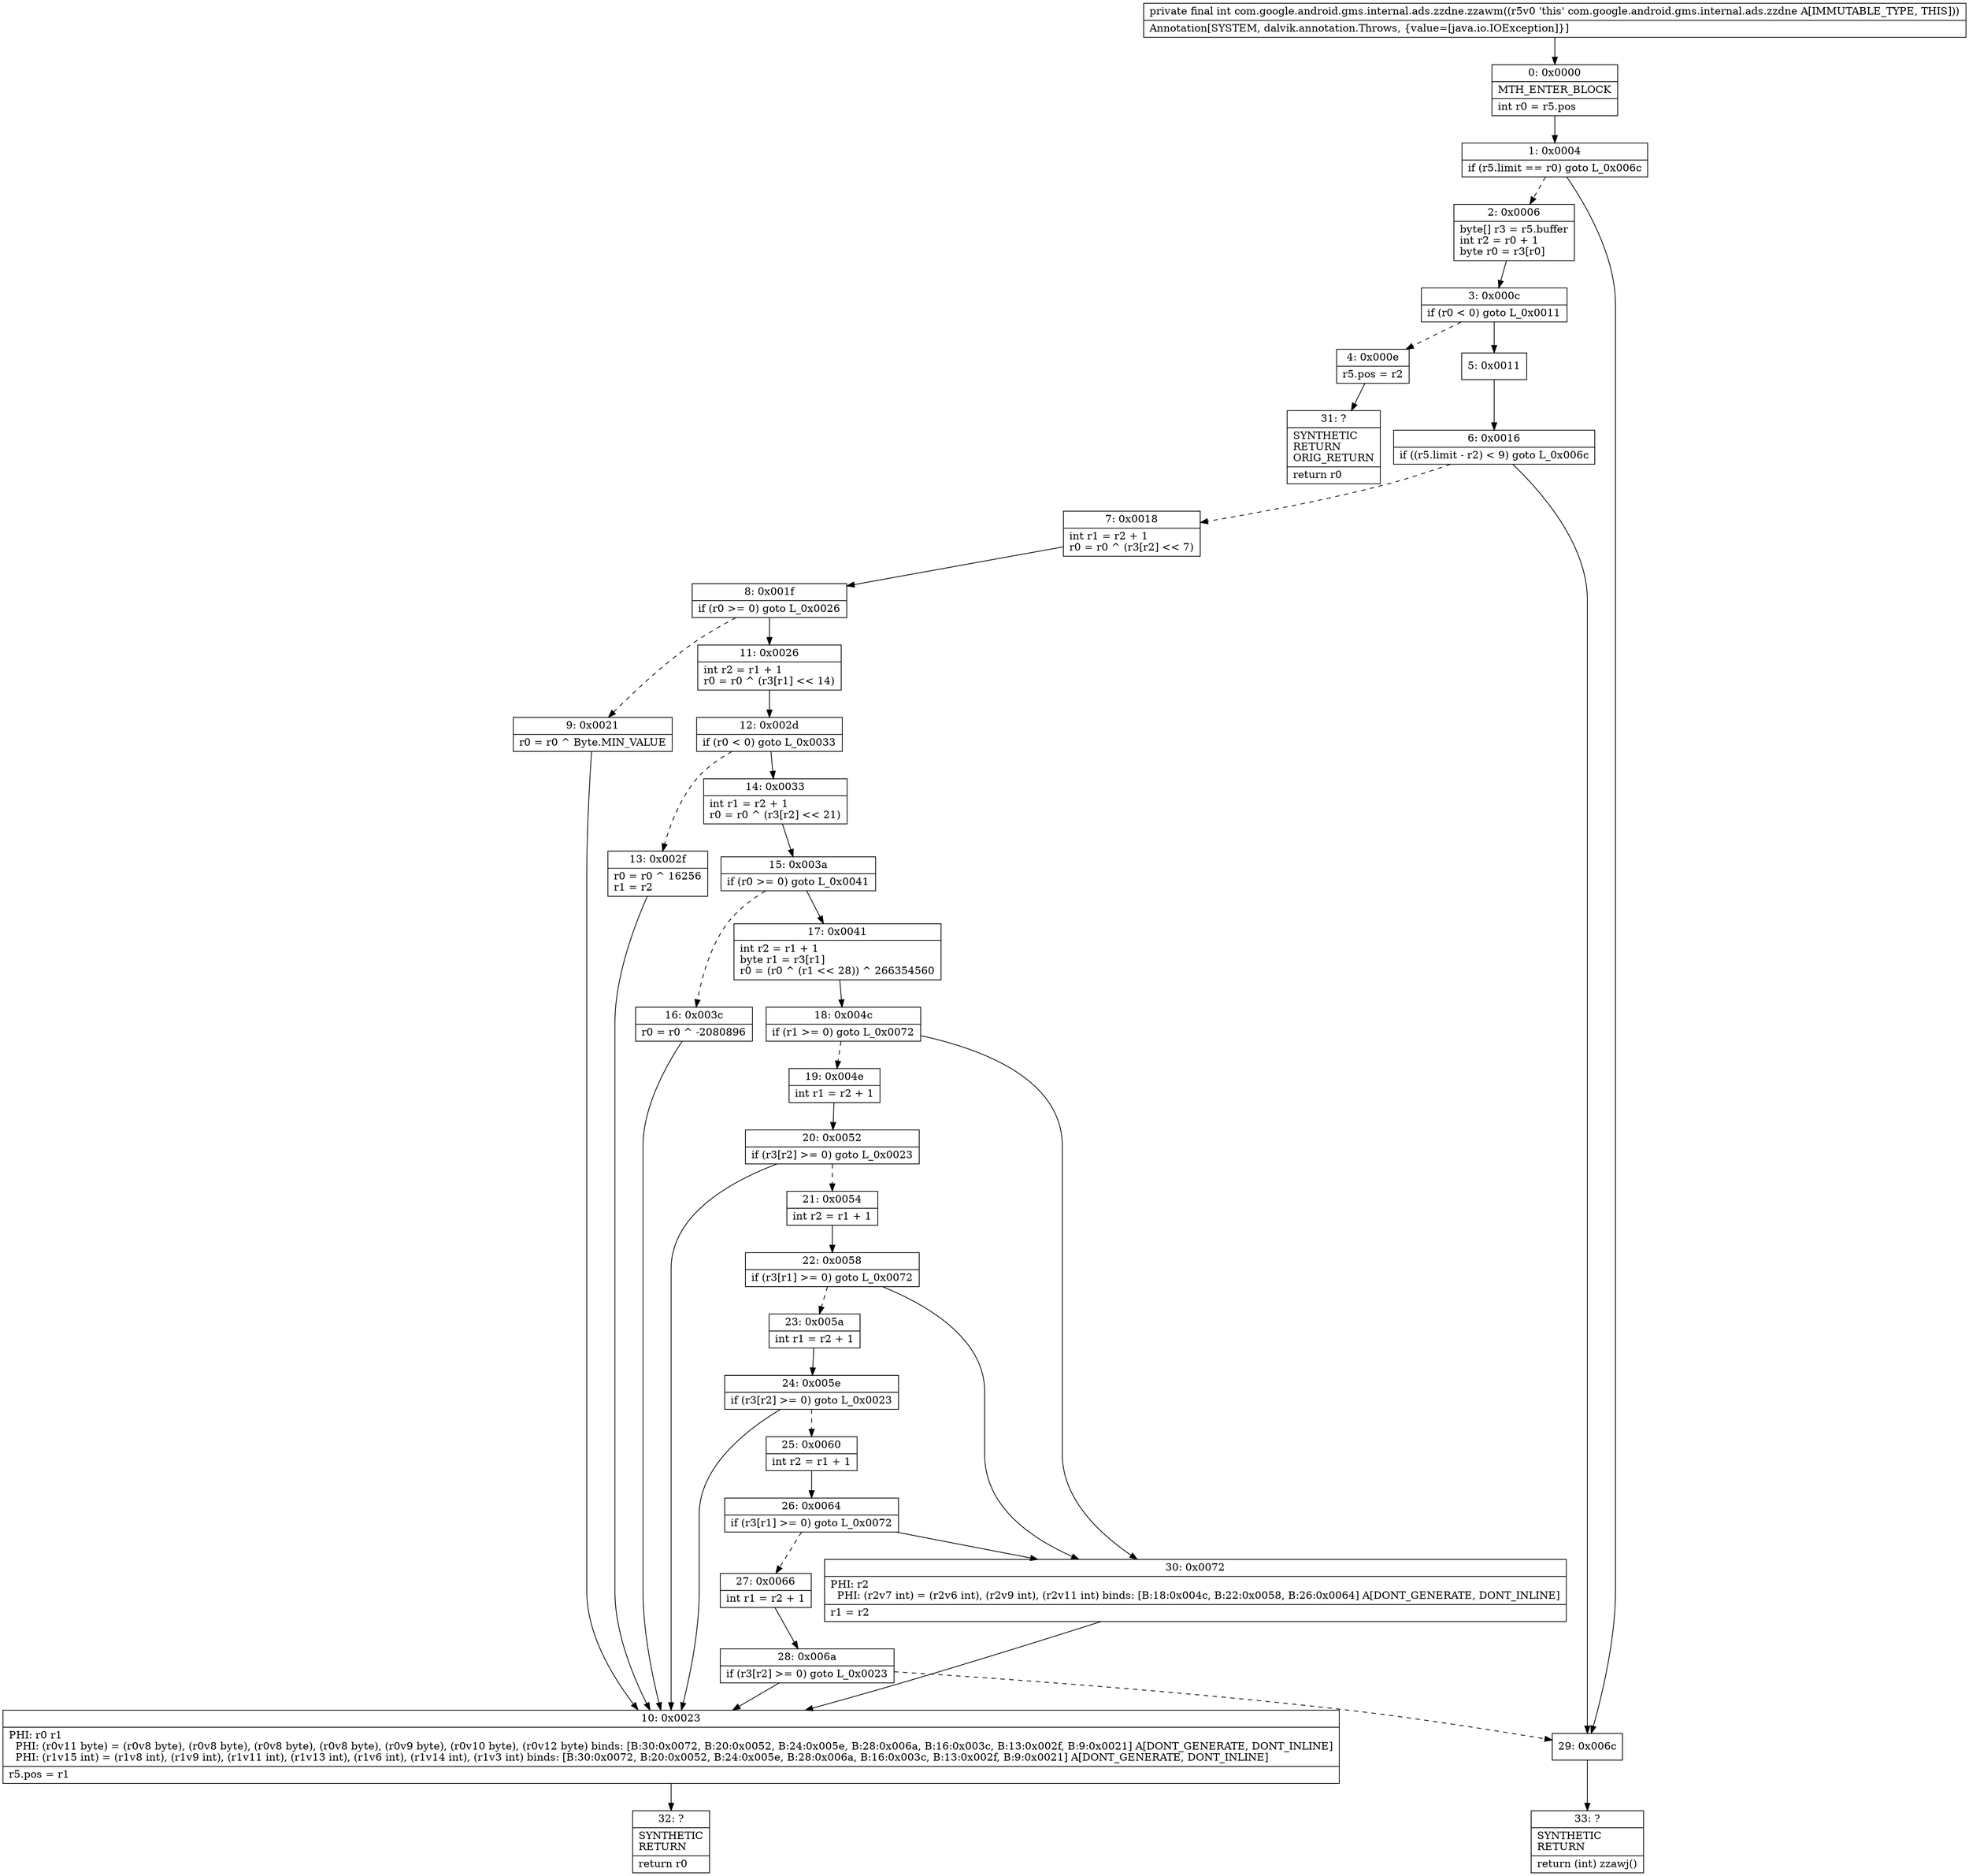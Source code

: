 digraph "CFG forcom.google.android.gms.internal.ads.zzdne.zzawm()I" {
Node_0 [shape=record,label="{0\:\ 0x0000|MTH_ENTER_BLOCK\l|int r0 = r5.pos\l}"];
Node_1 [shape=record,label="{1\:\ 0x0004|if (r5.limit == r0) goto L_0x006c\l}"];
Node_2 [shape=record,label="{2\:\ 0x0006|byte[] r3 = r5.buffer\lint r2 = r0 + 1\lbyte r0 = r3[r0]\l}"];
Node_3 [shape=record,label="{3\:\ 0x000c|if (r0 \< 0) goto L_0x0011\l}"];
Node_4 [shape=record,label="{4\:\ 0x000e|r5.pos = r2\l}"];
Node_5 [shape=record,label="{5\:\ 0x0011}"];
Node_6 [shape=record,label="{6\:\ 0x0016|if ((r5.limit \- r2) \< 9) goto L_0x006c\l}"];
Node_7 [shape=record,label="{7\:\ 0x0018|int r1 = r2 + 1\lr0 = r0 ^ (r3[r2] \<\< 7)\l}"];
Node_8 [shape=record,label="{8\:\ 0x001f|if (r0 \>= 0) goto L_0x0026\l}"];
Node_9 [shape=record,label="{9\:\ 0x0021|r0 = r0 ^ Byte.MIN_VALUE\l}"];
Node_10 [shape=record,label="{10\:\ 0x0023|PHI: r0 r1 \l  PHI: (r0v11 byte) = (r0v8 byte), (r0v8 byte), (r0v8 byte), (r0v8 byte), (r0v9 byte), (r0v10 byte), (r0v12 byte) binds: [B:30:0x0072, B:20:0x0052, B:24:0x005e, B:28:0x006a, B:16:0x003c, B:13:0x002f, B:9:0x0021] A[DONT_GENERATE, DONT_INLINE]\l  PHI: (r1v15 int) = (r1v8 int), (r1v9 int), (r1v11 int), (r1v13 int), (r1v6 int), (r1v14 int), (r1v3 int) binds: [B:30:0x0072, B:20:0x0052, B:24:0x005e, B:28:0x006a, B:16:0x003c, B:13:0x002f, B:9:0x0021] A[DONT_GENERATE, DONT_INLINE]\l|r5.pos = r1\l}"];
Node_11 [shape=record,label="{11\:\ 0x0026|int r2 = r1 + 1\lr0 = r0 ^ (r3[r1] \<\< 14)\l}"];
Node_12 [shape=record,label="{12\:\ 0x002d|if (r0 \< 0) goto L_0x0033\l}"];
Node_13 [shape=record,label="{13\:\ 0x002f|r0 = r0 ^ 16256\lr1 = r2\l}"];
Node_14 [shape=record,label="{14\:\ 0x0033|int r1 = r2 + 1\lr0 = r0 ^ (r3[r2] \<\< 21)\l}"];
Node_15 [shape=record,label="{15\:\ 0x003a|if (r0 \>= 0) goto L_0x0041\l}"];
Node_16 [shape=record,label="{16\:\ 0x003c|r0 = r0 ^ \-2080896\l}"];
Node_17 [shape=record,label="{17\:\ 0x0041|int r2 = r1 + 1\lbyte r1 = r3[r1]\lr0 = (r0 ^ (r1 \<\< 28)) ^ 266354560\l}"];
Node_18 [shape=record,label="{18\:\ 0x004c|if (r1 \>= 0) goto L_0x0072\l}"];
Node_19 [shape=record,label="{19\:\ 0x004e|int r1 = r2 + 1\l}"];
Node_20 [shape=record,label="{20\:\ 0x0052|if (r3[r2] \>= 0) goto L_0x0023\l}"];
Node_21 [shape=record,label="{21\:\ 0x0054|int r2 = r1 + 1\l}"];
Node_22 [shape=record,label="{22\:\ 0x0058|if (r3[r1] \>= 0) goto L_0x0072\l}"];
Node_23 [shape=record,label="{23\:\ 0x005a|int r1 = r2 + 1\l}"];
Node_24 [shape=record,label="{24\:\ 0x005e|if (r3[r2] \>= 0) goto L_0x0023\l}"];
Node_25 [shape=record,label="{25\:\ 0x0060|int r2 = r1 + 1\l}"];
Node_26 [shape=record,label="{26\:\ 0x0064|if (r3[r1] \>= 0) goto L_0x0072\l}"];
Node_27 [shape=record,label="{27\:\ 0x0066|int r1 = r2 + 1\l}"];
Node_28 [shape=record,label="{28\:\ 0x006a|if (r3[r2] \>= 0) goto L_0x0023\l}"];
Node_29 [shape=record,label="{29\:\ 0x006c}"];
Node_30 [shape=record,label="{30\:\ 0x0072|PHI: r2 \l  PHI: (r2v7 int) = (r2v6 int), (r2v9 int), (r2v11 int) binds: [B:18:0x004c, B:22:0x0058, B:26:0x0064] A[DONT_GENERATE, DONT_INLINE]\l|r1 = r2\l}"];
Node_31 [shape=record,label="{31\:\ ?|SYNTHETIC\lRETURN\lORIG_RETURN\l|return r0\l}"];
Node_32 [shape=record,label="{32\:\ ?|SYNTHETIC\lRETURN\l|return r0\l}"];
Node_33 [shape=record,label="{33\:\ ?|SYNTHETIC\lRETURN\l|return (int) zzawj()\l}"];
MethodNode[shape=record,label="{private final int com.google.android.gms.internal.ads.zzdne.zzawm((r5v0 'this' com.google.android.gms.internal.ads.zzdne A[IMMUTABLE_TYPE, THIS]))  | Annotation[SYSTEM, dalvik.annotation.Throws, \{value=[java.io.IOException]\}]\l}"];
MethodNode -> Node_0;
Node_0 -> Node_1;
Node_1 -> Node_2[style=dashed];
Node_1 -> Node_29;
Node_2 -> Node_3;
Node_3 -> Node_4[style=dashed];
Node_3 -> Node_5;
Node_4 -> Node_31;
Node_5 -> Node_6;
Node_6 -> Node_7[style=dashed];
Node_6 -> Node_29;
Node_7 -> Node_8;
Node_8 -> Node_9[style=dashed];
Node_8 -> Node_11;
Node_9 -> Node_10;
Node_10 -> Node_32;
Node_11 -> Node_12;
Node_12 -> Node_13[style=dashed];
Node_12 -> Node_14;
Node_13 -> Node_10;
Node_14 -> Node_15;
Node_15 -> Node_16[style=dashed];
Node_15 -> Node_17;
Node_16 -> Node_10;
Node_17 -> Node_18;
Node_18 -> Node_19[style=dashed];
Node_18 -> Node_30;
Node_19 -> Node_20;
Node_20 -> Node_10;
Node_20 -> Node_21[style=dashed];
Node_21 -> Node_22;
Node_22 -> Node_23[style=dashed];
Node_22 -> Node_30;
Node_23 -> Node_24;
Node_24 -> Node_10;
Node_24 -> Node_25[style=dashed];
Node_25 -> Node_26;
Node_26 -> Node_27[style=dashed];
Node_26 -> Node_30;
Node_27 -> Node_28;
Node_28 -> Node_10;
Node_28 -> Node_29[style=dashed];
Node_29 -> Node_33;
Node_30 -> Node_10;
}

